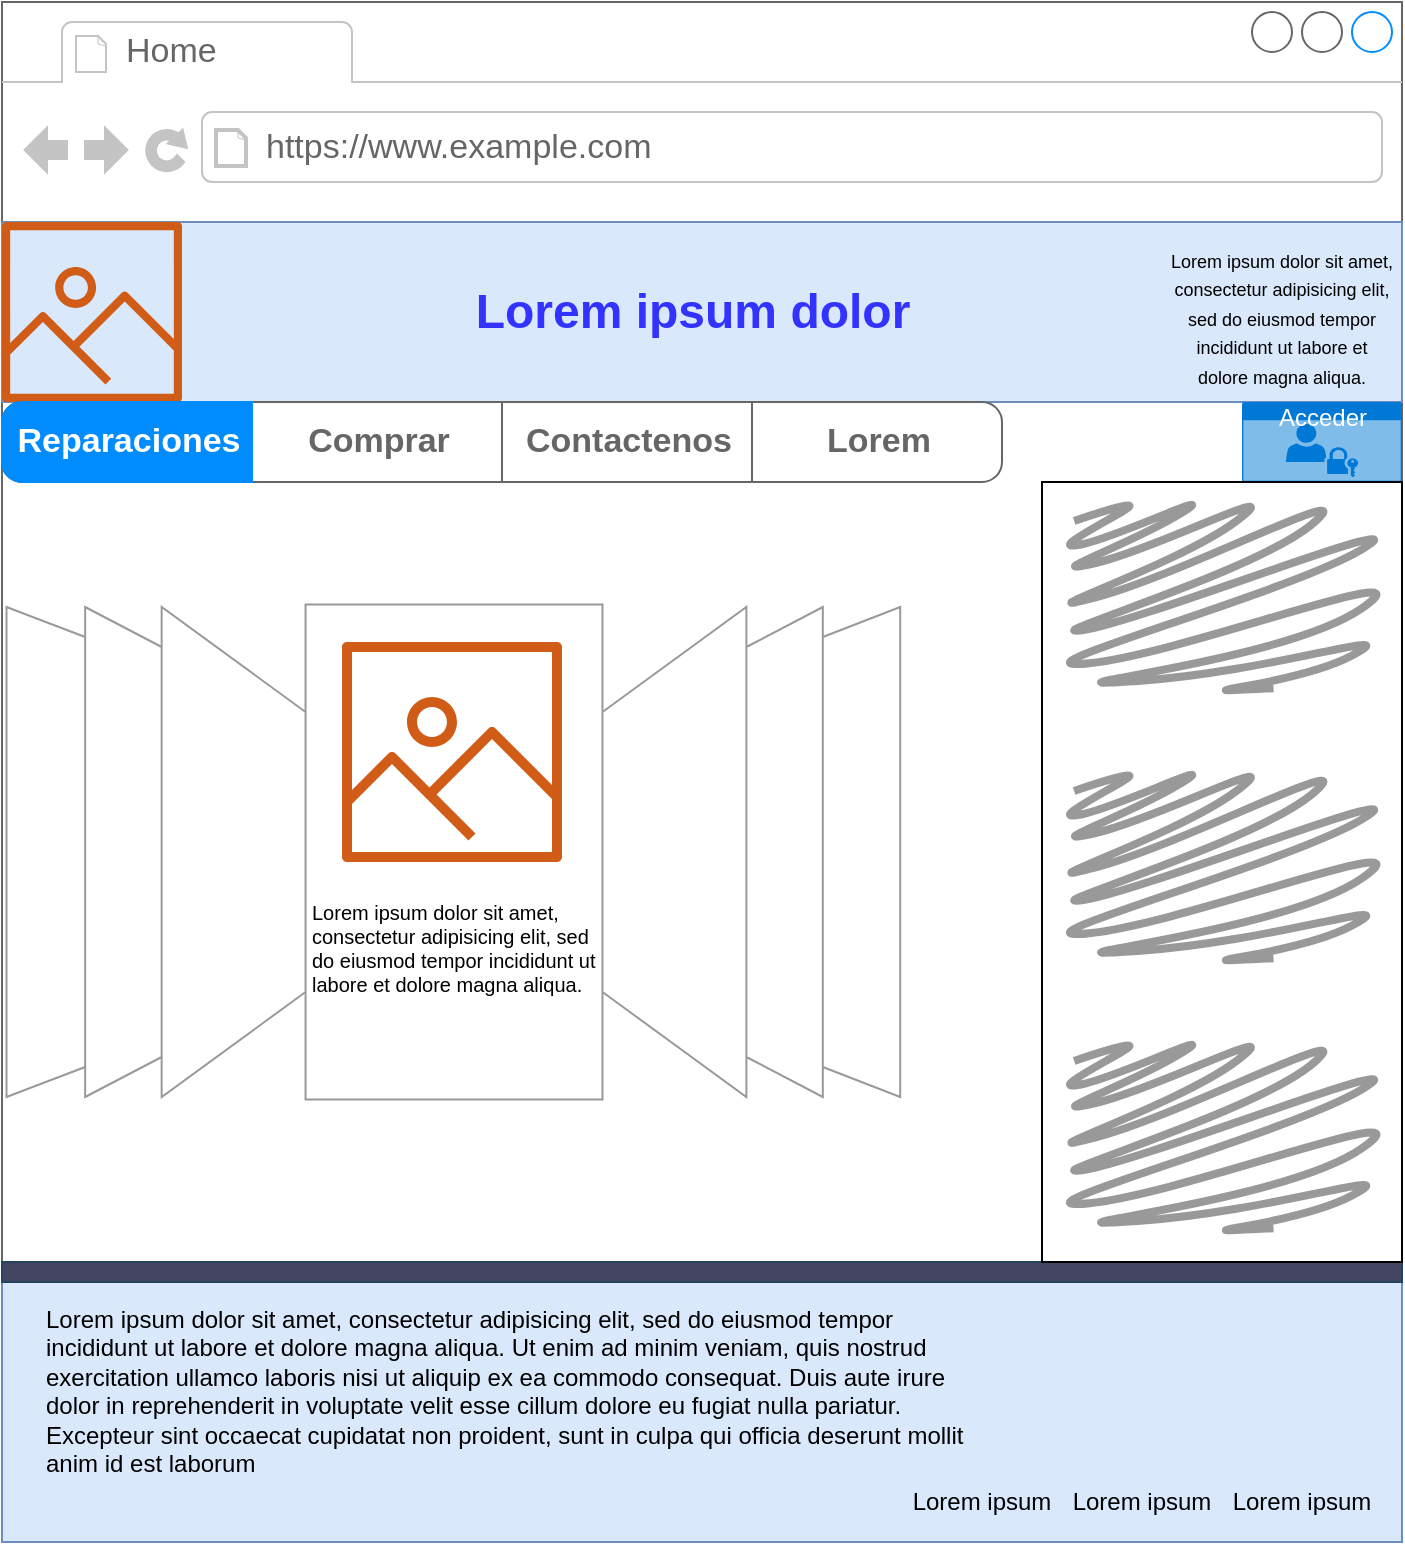 <mxfile version="13.0.3" type="device"><diagram id="UxdOhphSXqfptWNpr6_L" name="Page-1"><mxGraphModel dx="782" dy="2835" grid="1" gridSize="10" guides="1" tooltips="1" connect="1" arrows="1" fold="1" page="1" pageScale="1" pageWidth="827" pageHeight="1169" math="0" shadow="0"><root><mxCell id="0"/><mxCell id="1" parent="0"/><mxCell id="qSnOUj8lIUPqqdLC8yHX-1" value="" style="strokeWidth=1;shadow=0;dashed=0;align=center;html=1;shape=mxgraph.mockup.containers.browserWindow;rSize=0;strokeColor=#666666;strokeColor2=#008cff;strokeColor3=#c4c4c4;mainText=,;recursiveResize=0;" parent="1" vertex="1"><mxGeometry x="30" y="-2280" width="700" height="770" as="geometry"/></mxCell><mxCell id="qSnOUj8lIUPqqdLC8yHX-2" value="Home" style="strokeWidth=1;shadow=0;dashed=0;align=center;html=1;shape=mxgraph.mockup.containers.anchor;fontSize=17;fontColor=#666666;align=left;" parent="qSnOUj8lIUPqqdLC8yHX-1" vertex="1"><mxGeometry x="60" y="12" width="110" height="26" as="geometry"/></mxCell><mxCell id="qSnOUj8lIUPqqdLC8yHX-3" value="https://www.example.com" style="strokeWidth=1;shadow=0;dashed=0;align=center;html=1;shape=mxgraph.mockup.containers.anchor;rSize=0;fontSize=17;fontColor=#666666;align=left;" parent="qSnOUj8lIUPqqdLC8yHX-1" vertex="1"><mxGeometry x="130" y="60" width="250" height="26" as="geometry"/></mxCell><mxCell id="qSnOUj8lIUPqqdLC8yHX-36" value="" style="rounded=0;whiteSpace=wrap;html=1;fillColor=#dae8fc;strokeColor=#6c8ebf;" parent="qSnOUj8lIUPqqdLC8yHX-1" vertex="1"><mxGeometry y="110" width="700" height="90" as="geometry"/></mxCell><mxCell id="qSnOUj8lIUPqqdLC8yHX-33" value="" style="outlineConnect=0;fontColor=#232F3E;gradientColor=none;fillColor=#D05C17;strokeColor=none;dashed=0;verticalLabelPosition=bottom;verticalAlign=top;align=center;html=1;fontSize=12;fontStyle=0;aspect=fixed;pointerEvents=1;shape=mxgraph.aws4.container_registry_image;" parent="qSnOUj8lIUPqqdLC8yHX-1" vertex="1"><mxGeometry y="110" width="90" height="90" as="geometry"/></mxCell><mxCell id="qSnOUj8lIUPqqdLC8yHX-38" value="&lt;p&gt;&lt;span style=&quot;font-weight: normal&quot;&gt;&lt;font style=&quot;font-size: 9px&quot;&gt;Lorem ipsum dolor sit amet, consectetur adipisicing elit, sed do eiusmod tempor incididunt ut labore et dolore magna aliqua.&lt;/font&gt;&lt;/span&gt;&lt;/p&gt;" style="text;html=1;strokeColor=none;fillColor=none;spacing=5;spacingTop=-20;whiteSpace=wrap;overflow=hidden;rounded=0;align=center;" parent="qSnOUj8lIUPqqdLC8yHX-1" vertex="1"><mxGeometry x="580" y="120" width="120" height="100" as="geometry"/></mxCell><mxCell id="qSnOUj8lIUPqqdLC8yHX-4" value="" style="strokeWidth=1;shadow=0;dashed=0;align=center;html=1;shape=mxgraph.mockup.rrect;rSize=10;fillColor=#ffffff;strokeColor=#666666;" parent="qSnOUj8lIUPqqdLC8yHX-1" vertex="1"><mxGeometry y="200" width="490" height="40" as="geometry"/></mxCell><mxCell id="qSnOUj8lIUPqqdLC8yHX-5" value="Comprar" style="strokeColor=inherit;fillColor=inherit;gradientColor=inherit;strokeWidth=1;shadow=0;dashed=0;align=center;html=1;shape=mxgraph.mockup.rrect;rSize=0;fontSize=17;fontColor=#666666;fontStyle=1;resizeHeight=1;" parent="qSnOUj8lIUPqqdLC8yHX-4" vertex="1"><mxGeometry width="125" height="40" relative="1" as="geometry"><mxPoint x="125" as="offset"/></mxGeometry></mxCell><mxCell id="qSnOUj8lIUPqqdLC8yHX-6" value="Contactenos" style="strokeColor=inherit;fillColor=inherit;gradientColor=inherit;strokeWidth=1;shadow=0;dashed=0;align=center;html=1;shape=mxgraph.mockup.rrect;rSize=0;fontSize=17;fontColor=#666666;fontStyle=1;resizeHeight=1;" parent="qSnOUj8lIUPqqdLC8yHX-4" vertex="1"><mxGeometry width="125" height="40" relative="1" as="geometry"><mxPoint x="250" as="offset"/></mxGeometry></mxCell><mxCell id="qSnOUj8lIUPqqdLC8yHX-7" value="Lorem" style="strokeColor=inherit;fillColor=inherit;gradientColor=inherit;strokeWidth=1;shadow=0;dashed=0;align=center;html=1;shape=mxgraph.mockup.rightButton;rSize=10;fontSize=17;fontColor=#666666;fontStyle=1;resizeHeight=1;" parent="qSnOUj8lIUPqqdLC8yHX-4" vertex="1"><mxGeometry x="1" width="125" height="40" relative="1" as="geometry"><mxPoint x="-115" as="offset"/></mxGeometry></mxCell><mxCell id="qSnOUj8lIUPqqdLC8yHX-8" value="Reparaciones" style="strokeWidth=1;shadow=0;dashed=0;align=center;html=1;shape=mxgraph.mockup.leftButton;rSize=10;fontSize=17;fontColor=#ffffff;fontStyle=1;fillColor=#008cff;strokeColor=#008cff;resizeHeight=1;" parent="qSnOUj8lIUPqqdLC8yHX-4" vertex="1"><mxGeometry width="125" height="40" relative="1" as="geometry"/></mxCell><mxCell id="qSnOUj8lIUPqqdLC8yHX-42" value="Acceder" style="html=1;strokeColor=none;fillColor=#0079D6;labelPosition=center;verticalLabelPosition=middle;verticalAlign=top;align=center;fontSize=12;outlineConnect=0;spacingTop=-6;fontColor=#FFFFFF;shape=mxgraph.sitemap.login;" parent="qSnOUj8lIUPqqdLC8yHX-1" vertex="1"><mxGeometry x="620" y="200" width="80" height="40" as="geometry"/></mxCell><mxCell id="qSnOUj8lIUPqqdLC8yHX-44" value="" style="verticalLabelPosition=bottom;shadow=0;dashed=0;align=center;html=1;verticalAlign=top;strokeWidth=1;shape=mxgraph.mockup.navigation.coverFlow;strokeColor=#999999;" parent="qSnOUj8lIUPqqdLC8yHX-1" vertex="1"><mxGeometry y="300" width="450" height="250" as="geometry"/></mxCell><mxCell id="qSnOUj8lIUPqqdLC8yHX-45" value="Lorem ipsum dolor sit amet, consectetur adipisicing elit, sed do eiusmod tempor incididunt ut labore et dolore magna aliqua.&#10;" style="text;strokeColor=none;fillColor=none;spacing=5;spacingTop=-20;whiteSpace=wrap;overflow=hidden;rounded=0;fontSize=10;" parent="qSnOUj8lIUPqqdLC8yHX-1" vertex="1"><mxGeometry x="150" y="460" width="150" height="50" as="geometry"/></mxCell><mxCell id="qSnOUj8lIUPqqdLC8yHX-46" value="" style="outlineConnect=0;fontColor=#232F3E;gradientColor=none;fillColor=#D05C17;strokeColor=none;dashed=0;verticalLabelPosition=bottom;verticalAlign=top;align=center;html=1;fontSize=12;fontStyle=0;aspect=fixed;pointerEvents=1;shape=mxgraph.aws4.container_registry_image;" parent="qSnOUj8lIUPqqdLC8yHX-1" vertex="1"><mxGeometry x="170" y="320" width="110" height="110" as="geometry"/></mxCell><mxCell id="qSnOUj8lIUPqqdLC8yHX-57" value="&lt;font color=&quot;#3333ff&quot;&gt;Lorem ipsum dolor&lt;/font&gt;" style="text;strokeColor=none;fillColor=none;html=1;fontSize=24;fontStyle=1;verticalAlign=middle;align=center;" parent="qSnOUj8lIUPqqdLC8yHX-1" vertex="1"><mxGeometry x="245" y="127.5" width="200" height="55" as="geometry"/></mxCell><mxCell id="qSnOUj8lIUPqqdLC8yHX-52" value="" style="rounded=0;whiteSpace=wrap;html=1;fillColor=#dae8fc;strokeColor=#6c8ebf;" parent="qSnOUj8lIUPqqdLC8yHX-1" vertex="1"><mxGeometry y="640" width="700" height="130" as="geometry"/></mxCell><mxCell id="qSnOUj8lIUPqqdLC8yHX-54" value="&lt;span style=&quot;text-align: left&quot;&gt;Lorem ipsum&lt;/span&gt;" style="text;html=1;strokeColor=none;fillColor=none;align=center;verticalAlign=middle;whiteSpace=wrap;rounded=0;" parent="qSnOUj8lIUPqqdLC8yHX-1" vertex="1"><mxGeometry x="450" y="740" width="80" height="20" as="geometry"/></mxCell><mxCell id="qSnOUj8lIUPqqdLC8yHX-55" value="&lt;span style=&quot;text-align: left&quot;&gt;Lorem ipsum&lt;/span&gt;" style="text;html=1;strokeColor=none;fillColor=none;align=center;verticalAlign=middle;whiteSpace=wrap;rounded=0;" parent="qSnOUj8lIUPqqdLC8yHX-1" vertex="1"><mxGeometry x="530" y="740" width="80" height="20" as="geometry"/></mxCell><mxCell id="qSnOUj8lIUPqqdLC8yHX-56" value="&lt;span style=&quot;text-align: left&quot;&gt;Lorem ipsum&lt;/span&gt;" style="text;html=1;strokeColor=none;fillColor=none;align=center;verticalAlign=middle;whiteSpace=wrap;rounded=0;" parent="qSnOUj8lIUPqqdLC8yHX-1" vertex="1"><mxGeometry x="610" y="740" width="80" height="20" as="geometry"/></mxCell><mxCell id="qSnOUj8lIUPqqdLC8yHX-58" value="" style="rounded=0;whiteSpace=wrap;html=1;strokeColor=#23445d;fillColor=#444563;" parent="qSnOUj8lIUPqqdLC8yHX-1" vertex="1"><mxGeometry y="630" width="700" height="10" as="geometry"/></mxCell><mxCell id="27QqHGqWOcatZLZBIb5f-2" value="" style="rounded=0;whiteSpace=wrap;html=1;fontSize=10;" vertex="1" parent="qSnOUj8lIUPqqdLC8yHX-1"><mxGeometry x="520" y="240" width="180" height="390" as="geometry"/></mxCell><mxCell id="27QqHGqWOcatZLZBIb5f-4" value="" style="shape=mxgraph.mockup.markup.scratchOut;shadow=0;dashed=0;html=1;strokeColor=#999999;strokeWidth=4;fontSize=10;" vertex="1" parent="qSnOUj8lIUPqqdLC8yHX-1"><mxGeometry x="530" y="250" width="160" height="100" as="geometry"/></mxCell><mxCell id="27QqHGqWOcatZLZBIb5f-5" value="" style="shape=mxgraph.mockup.markup.scratchOut;shadow=0;dashed=0;html=1;strokeColor=#999999;strokeWidth=4;fontSize=10;" vertex="1" parent="qSnOUj8lIUPqqdLC8yHX-1"><mxGeometry x="530" y="385" width="160" height="100" as="geometry"/></mxCell><mxCell id="27QqHGqWOcatZLZBIb5f-6" value="" style="shape=mxgraph.mockup.markup.scratchOut;shadow=0;dashed=0;html=1;strokeColor=#999999;strokeWidth=4;fontSize=10;" vertex="1" parent="qSnOUj8lIUPqqdLC8yHX-1"><mxGeometry x="530" y="520" width="160" height="100" as="geometry"/></mxCell><mxCell id="qSnOUj8lIUPqqdLC8yHX-53" value="Lorem ipsum dolor sit amet, consectetur adipisicing elit, sed do eiusmod tempor incididunt ut labore et dolore magna aliqua. Ut enim ad minim veniam, quis nostrud exercitation ullamco laboris nisi ut aliquip ex ea commodo consequat. Duis aute irure dolor in reprehenderit in voluptate velit esse cillum dolore eu fugiat nulla pariatur. Excepteur sint occaecat cupidatat non proident, sunt in culpa qui officia deserunt mollit anim id est laborum" style="text;spacingTop=-5;whiteSpace=wrap;html=1;align=left;fontSize=12;fontFamily=Helvetica;fillColor=none;strokeColor=none;" parent="qSnOUj8lIUPqqdLC8yHX-1" vertex="1"><mxGeometry x="20" y="650" width="470" height="90" as="geometry"/></mxCell></root></mxGraphModel></diagram></mxfile>